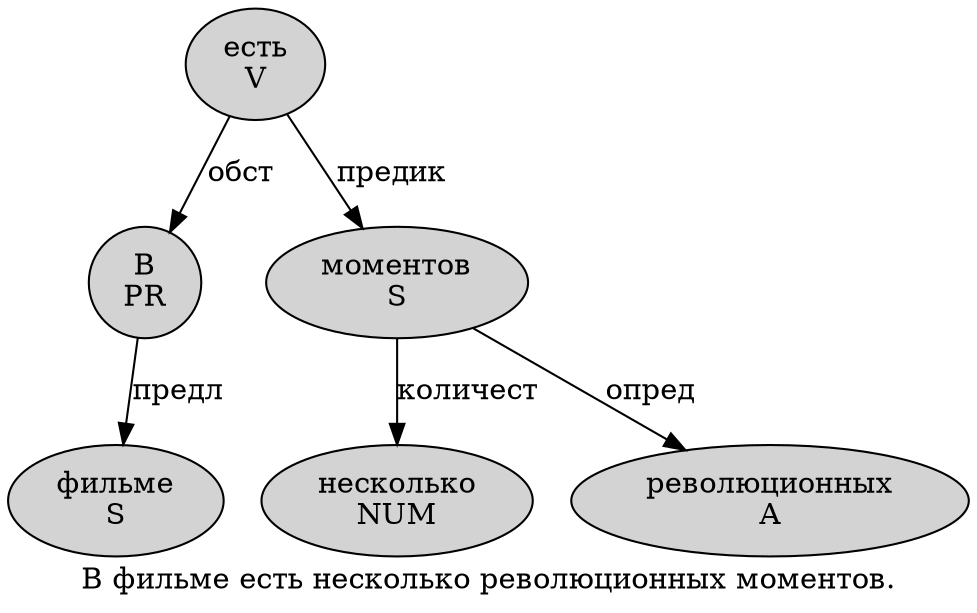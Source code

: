 digraph SENTENCE_2178 {
	graph [label="В фильме есть несколько революционных моментов."]
	node [style=filled]
		0 [label="В
PR" color="" fillcolor=lightgray penwidth=1 shape=ellipse]
		1 [label="фильме
S" color="" fillcolor=lightgray penwidth=1 shape=ellipse]
		2 [label="есть
V" color="" fillcolor=lightgray penwidth=1 shape=ellipse]
		3 [label="несколько
NUM" color="" fillcolor=lightgray penwidth=1 shape=ellipse]
		4 [label="революционных
A" color="" fillcolor=lightgray penwidth=1 shape=ellipse]
		5 [label="моментов
S" color="" fillcolor=lightgray penwidth=1 shape=ellipse]
			0 -> 1 [label="предл"]
			2 -> 0 [label="обст"]
			2 -> 5 [label="предик"]
			5 -> 3 [label="количест"]
			5 -> 4 [label="опред"]
}
